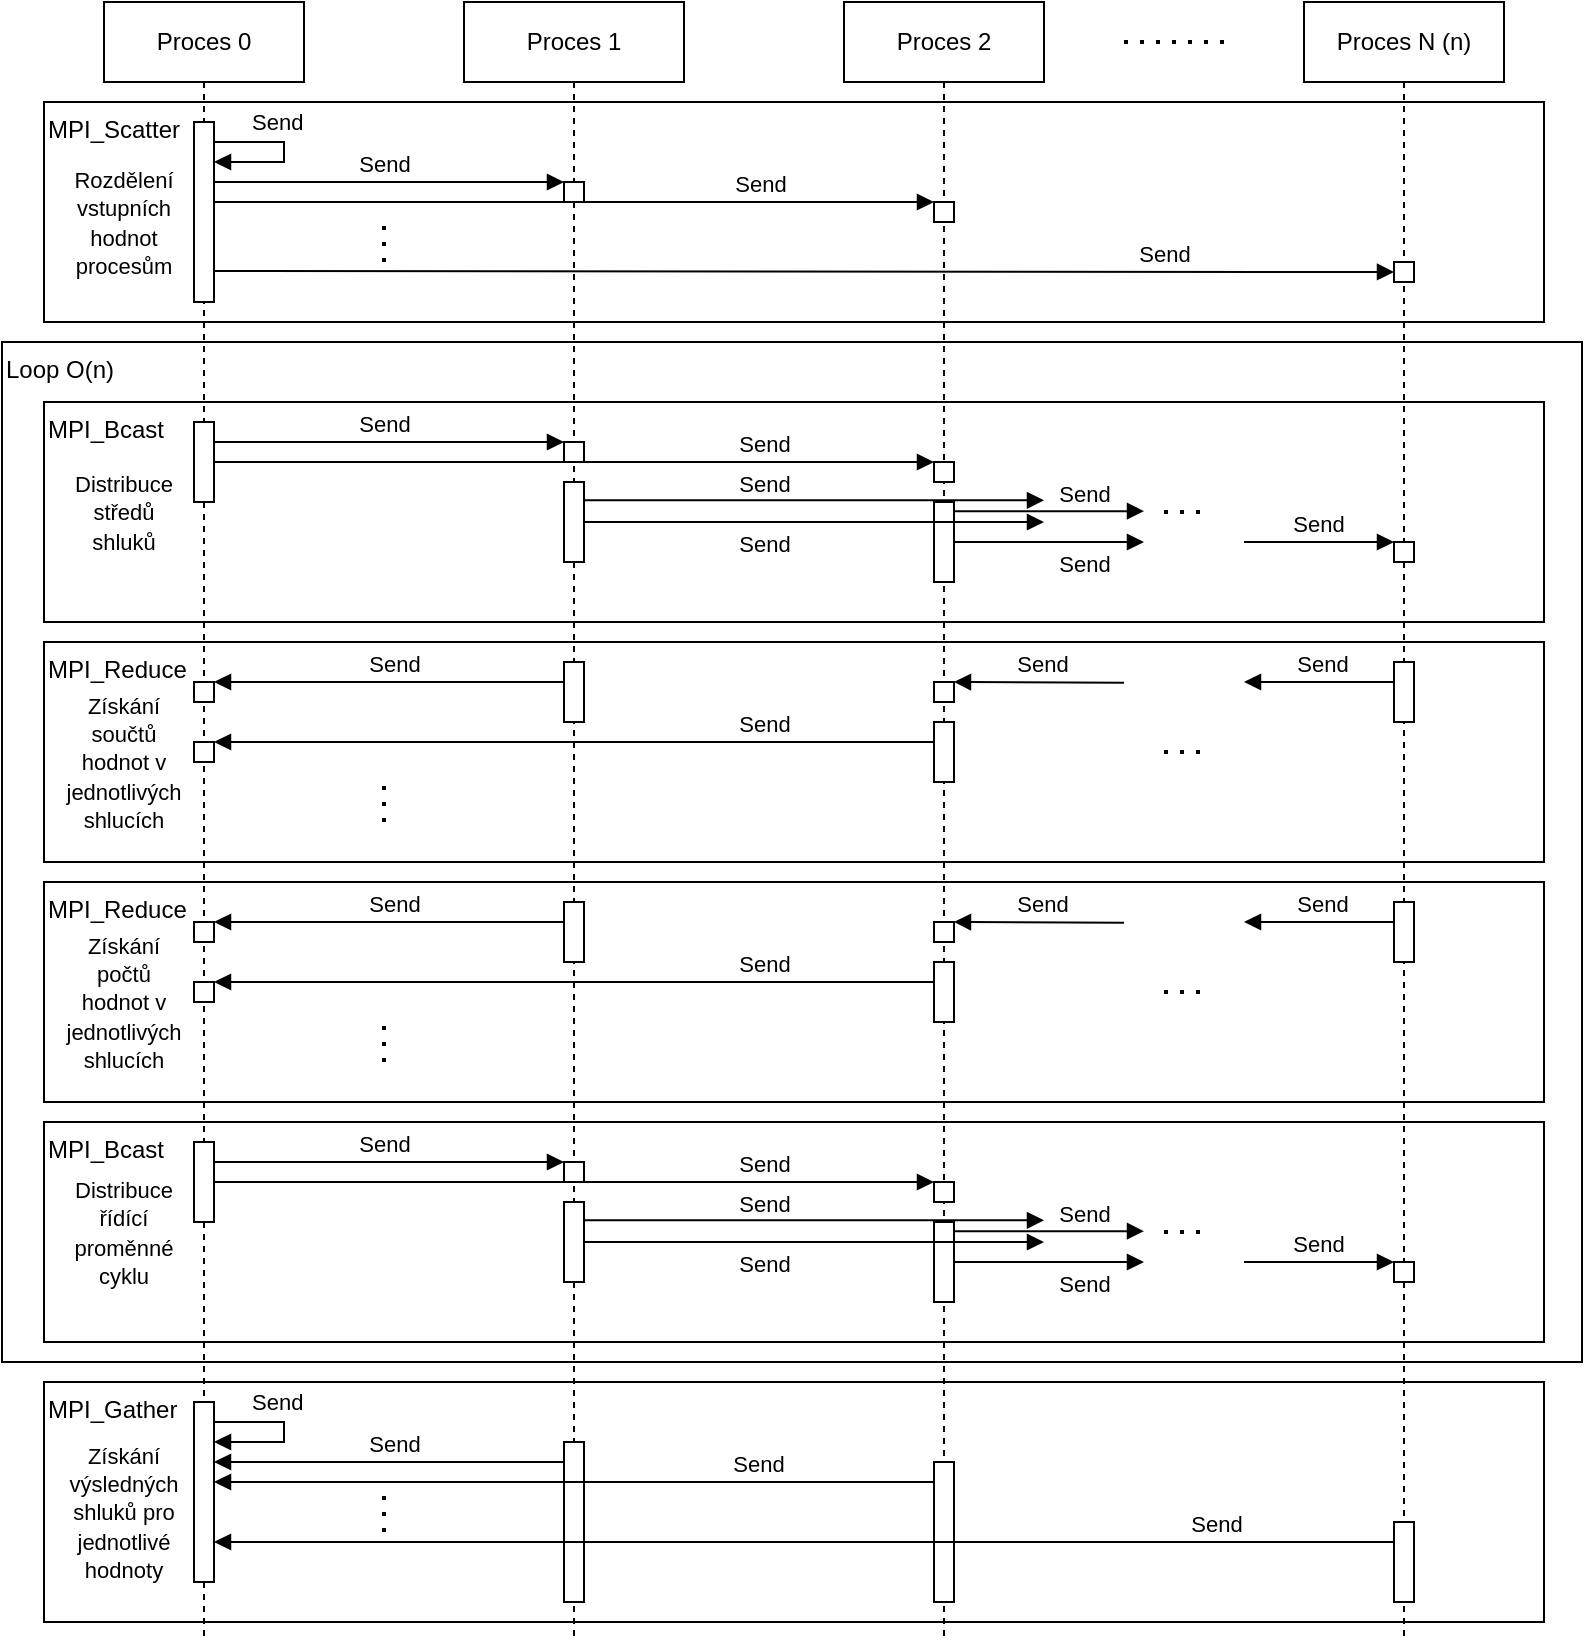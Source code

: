 <mxfile version="21.1.8" type="device">
  <diagram name="Stránka-1" id="fFfkUv7oYCjl7vd51YV5">
    <mxGraphModel dx="1195" dy="663" grid="1" gridSize="10" guides="1" tooltips="1" connect="1" arrows="1" fold="1" page="1" pageScale="1" pageWidth="827" pageHeight="1169" math="0" shadow="0">
      <root>
        <mxCell id="0" />
        <mxCell id="1" parent="0" />
        <mxCell id="cll1MJhss36fi2fnzOmH-20" value="&lt;div style=&quot;&quot;&gt;&lt;span style=&quot;background-color: initial;&quot;&gt;Loop O(n)&lt;/span&gt;&lt;br&gt;&lt;/div&gt;" style="html=1;whiteSpace=wrap;align=left;verticalAlign=top;strokeColor=#000000;" vertex="1" parent="1">
          <mxGeometry x="19" y="220" width="790" height="510" as="geometry" />
        </mxCell>
        <mxCell id="cll1MJhss36fi2fnzOmH-142" value="MPI_Bcast" style="html=1;whiteSpace=wrap;align=left;verticalAlign=top;" vertex="1" parent="1">
          <mxGeometry x="40" y="250" width="750" height="110" as="geometry" />
        </mxCell>
        <mxCell id="cll1MJhss36fi2fnzOmH-123" value="MPI_Reduce" style="html=1;whiteSpace=wrap;align=left;verticalAlign=top;" vertex="1" parent="1">
          <mxGeometry x="40" y="370" width="750" height="110" as="geometry" />
        </mxCell>
        <mxCell id="cll1MJhss36fi2fnzOmH-96" value="MPI_Reduce" style="html=1;whiteSpace=wrap;align=left;verticalAlign=top;" vertex="1" parent="1">
          <mxGeometry x="40" y="490" width="750" height="110" as="geometry" />
        </mxCell>
        <mxCell id="cll1MJhss36fi2fnzOmH-55" value="MPI_Bcast" style="html=1;whiteSpace=wrap;align=left;verticalAlign=top;" vertex="1" parent="1">
          <mxGeometry x="40" y="610" width="750" height="110" as="geometry" />
        </mxCell>
        <mxCell id="cll1MJhss36fi2fnzOmH-69" value="MPI_Gather" style="html=1;whiteSpace=wrap;align=left;verticalAlign=top;" vertex="1" parent="1">
          <mxGeometry x="40" y="740" width="750" height="120" as="geometry" />
        </mxCell>
        <mxCell id="cll1MJhss36fi2fnzOmH-22" value="MPI_Scatter" style="html=1;whiteSpace=wrap;align=left;verticalAlign=top;" vertex="1" parent="1">
          <mxGeometry x="40" y="100" width="750" height="110" as="geometry" />
        </mxCell>
        <mxCell id="cll1MJhss36fi2fnzOmH-4" value="Proces 0" style="shape=umlLifeline;perimeter=lifelinePerimeter;whiteSpace=wrap;html=1;container=1;dropTarget=0;collapsible=0;recursiveResize=0;outlineConnect=0;portConstraint=eastwest;newEdgeStyle={&quot;edgeStyle&quot;:&quot;elbowEdgeStyle&quot;,&quot;elbow&quot;:&quot;vertical&quot;,&quot;curved&quot;:0,&quot;rounded&quot;:0};" vertex="1" parent="1">
          <mxGeometry x="70" y="50" width="100" height="820" as="geometry" />
        </mxCell>
        <mxCell id="cll1MJhss36fi2fnzOmH-23" value="" style="html=1;points=[];perimeter=orthogonalPerimeter;outlineConnect=0;targetShapes=umlLifeline;portConstraint=eastwest;newEdgeStyle={&quot;edgeStyle&quot;:&quot;elbowEdgeStyle&quot;,&quot;elbow&quot;:&quot;vertical&quot;,&quot;curved&quot;:0,&quot;rounded&quot;:0};" vertex="1" parent="cll1MJhss36fi2fnzOmH-4">
          <mxGeometry x="45" y="60" width="10" height="90" as="geometry" />
        </mxCell>
        <mxCell id="cll1MJhss36fi2fnzOmH-37" value="Send" style="html=1;align=left;spacingLeft=2;endArrow=block;rounded=0;edgeStyle=orthogonalEdgeStyle;curved=0;rounded=0;" edge="1" target="cll1MJhss36fi2fnzOmH-23" parent="cll1MJhss36fi2fnzOmH-4" source="cll1MJhss36fi2fnzOmH-23">
          <mxGeometry x="-0.625" y="10" relative="1" as="geometry">
            <mxPoint x="90" y="60" as="sourcePoint" />
            <Array as="points">
              <mxPoint x="90" y="70" />
              <mxPoint x="90" y="80" />
            </Array>
            <mxPoint x="95" y="90" as="targetPoint" />
            <mxPoint as="offset" />
          </mxGeometry>
        </mxCell>
        <mxCell id="cll1MJhss36fi2fnzOmH-121" value="" style="html=1;points=[];perimeter=orthogonalPerimeter;outlineConnect=0;targetShapes=umlLifeline;portConstraint=eastwest;newEdgeStyle={&quot;edgeStyle&quot;:&quot;elbowEdgeStyle&quot;,&quot;elbow&quot;:&quot;vertical&quot;,&quot;curved&quot;:0,&quot;rounded&quot;:0};" vertex="1" parent="cll1MJhss36fi2fnzOmH-4">
          <mxGeometry x="45" y="490" width="10" height="10" as="geometry" />
        </mxCell>
        <mxCell id="cll1MJhss36fi2fnzOmH-5" value="Proces 1" style="shape=umlLifeline;perimeter=lifelinePerimeter;whiteSpace=wrap;html=1;container=1;dropTarget=0;collapsible=0;recursiveResize=0;outlineConnect=0;portConstraint=eastwest;newEdgeStyle={&quot;edgeStyle&quot;:&quot;elbowEdgeStyle&quot;,&quot;elbow&quot;:&quot;vertical&quot;,&quot;curved&quot;:0,&quot;rounded&quot;:0};" vertex="1" parent="1">
          <mxGeometry x="250" y="50" width="110" height="820" as="geometry" />
        </mxCell>
        <mxCell id="cll1MJhss36fi2fnzOmH-27" value="" style="html=1;points=[];perimeter=orthogonalPerimeter;outlineConnect=0;targetShapes=umlLifeline;portConstraint=eastwest;newEdgeStyle={&quot;edgeStyle&quot;:&quot;elbowEdgeStyle&quot;,&quot;elbow&quot;:&quot;vertical&quot;,&quot;curved&quot;:0,&quot;rounded&quot;:0};" vertex="1" parent="cll1MJhss36fi2fnzOmH-5">
          <mxGeometry x="50" y="90" width="10" height="10" as="geometry" />
        </mxCell>
        <mxCell id="cll1MJhss36fi2fnzOmH-72" value="" style="html=1;points=[];perimeter=orthogonalPerimeter;outlineConnect=0;targetShapes=umlLifeline;portConstraint=eastwest;newEdgeStyle={&quot;edgeStyle&quot;:&quot;elbowEdgeStyle&quot;,&quot;elbow&quot;:&quot;vertical&quot;,&quot;curved&quot;:0,&quot;rounded&quot;:0};" vertex="1" parent="cll1MJhss36fi2fnzOmH-5">
          <mxGeometry x="50" y="720" width="10" height="80" as="geometry" />
        </mxCell>
        <mxCell id="cll1MJhss36fi2fnzOmH-98" value="" style="html=1;points=[];perimeter=orthogonalPerimeter;outlineConnect=0;targetShapes=umlLifeline;portConstraint=eastwest;newEdgeStyle={&quot;edgeStyle&quot;:&quot;elbowEdgeStyle&quot;,&quot;elbow&quot;:&quot;vertical&quot;,&quot;curved&quot;:0,&quot;rounded&quot;:0};" vertex="1" parent="cll1MJhss36fi2fnzOmH-5">
          <mxGeometry x="50" y="450" width="10" height="30" as="geometry" />
        </mxCell>
        <mxCell id="cll1MJhss36fi2fnzOmH-137" value="" style="html=1;points=[];perimeter=orthogonalPerimeter;outlineConnect=0;targetShapes=umlLifeline;portConstraint=eastwest;newEdgeStyle={&quot;edgeStyle&quot;:&quot;elbowEdgeStyle&quot;,&quot;elbow&quot;:&quot;vertical&quot;,&quot;curved&quot;:0,&quot;rounded&quot;:0};" vertex="1" parent="cll1MJhss36fi2fnzOmH-5">
          <mxGeometry x="50" y="600" width="10" height="40" as="geometry" />
        </mxCell>
        <mxCell id="cll1MJhss36fi2fnzOmH-6" value="Proces 2" style="shape=umlLifeline;perimeter=lifelinePerimeter;whiteSpace=wrap;html=1;container=1;dropTarget=0;collapsible=0;recursiveResize=0;outlineConnect=0;portConstraint=eastwest;newEdgeStyle={&quot;edgeStyle&quot;:&quot;elbowEdgeStyle&quot;,&quot;elbow&quot;:&quot;vertical&quot;,&quot;curved&quot;:0,&quot;rounded&quot;:0};" vertex="1" parent="1">
          <mxGeometry x="440" y="50" width="100" height="820" as="geometry" />
        </mxCell>
        <mxCell id="cll1MJhss36fi2fnzOmH-28" value="" style="html=1;points=[];perimeter=orthogonalPerimeter;outlineConnect=0;targetShapes=umlLifeline;portConstraint=eastwest;newEdgeStyle={&quot;edgeStyle&quot;:&quot;elbowEdgeStyle&quot;,&quot;elbow&quot;:&quot;vertical&quot;,&quot;curved&quot;:0,&quot;rounded&quot;:0};" vertex="1" parent="cll1MJhss36fi2fnzOmH-6">
          <mxGeometry x="45" y="100" width="10" height="10" as="geometry" />
        </mxCell>
        <mxCell id="cll1MJhss36fi2fnzOmH-73" value="" style="html=1;points=[];perimeter=orthogonalPerimeter;outlineConnect=0;targetShapes=umlLifeline;portConstraint=eastwest;newEdgeStyle={&quot;edgeStyle&quot;:&quot;elbowEdgeStyle&quot;,&quot;elbow&quot;:&quot;vertical&quot;,&quot;curved&quot;:0,&quot;rounded&quot;:0};" vertex="1" parent="cll1MJhss36fi2fnzOmH-6">
          <mxGeometry x="45" y="730" width="10" height="70" as="geometry" />
        </mxCell>
        <mxCell id="cll1MJhss36fi2fnzOmH-99" value="" style="html=1;points=[];perimeter=orthogonalPerimeter;outlineConnect=0;targetShapes=umlLifeline;portConstraint=eastwest;newEdgeStyle={&quot;edgeStyle&quot;:&quot;elbowEdgeStyle&quot;,&quot;elbow&quot;:&quot;vertical&quot;,&quot;curved&quot;:0,&quot;rounded&quot;:0};" vertex="1" parent="cll1MJhss36fi2fnzOmH-6">
          <mxGeometry x="45" y="460" width="10" height="10" as="geometry" />
        </mxCell>
        <mxCell id="cll1MJhss36fi2fnzOmH-117" value="" style="html=1;points=[];perimeter=orthogonalPerimeter;outlineConnect=0;targetShapes=umlLifeline;portConstraint=eastwest;newEdgeStyle={&quot;edgeStyle&quot;:&quot;elbowEdgeStyle&quot;,&quot;elbow&quot;:&quot;vertical&quot;,&quot;curved&quot;:0,&quot;rounded&quot;:0};" vertex="1" parent="cll1MJhss36fi2fnzOmH-6">
          <mxGeometry x="45" y="480" width="10" height="30" as="geometry" />
        </mxCell>
        <mxCell id="cll1MJhss36fi2fnzOmH-139" value="" style="html=1;points=[];perimeter=orthogonalPerimeter;outlineConnect=0;targetShapes=umlLifeline;portConstraint=eastwest;newEdgeStyle={&quot;edgeStyle&quot;:&quot;elbowEdgeStyle&quot;,&quot;elbow&quot;:&quot;vertical&quot;,&quot;curved&quot;:0,&quot;rounded&quot;:0};" vertex="1" parent="cll1MJhss36fi2fnzOmH-6">
          <mxGeometry x="45" y="610" width="10" height="40" as="geometry" />
        </mxCell>
        <mxCell id="cll1MJhss36fi2fnzOmH-7" value="Proces N (n)" style="shape=umlLifeline;perimeter=lifelinePerimeter;whiteSpace=wrap;html=1;container=1;dropTarget=0;collapsible=0;recursiveResize=0;outlineConnect=0;portConstraint=eastwest;newEdgeStyle={&quot;edgeStyle&quot;:&quot;elbowEdgeStyle&quot;,&quot;elbow&quot;:&quot;vertical&quot;,&quot;curved&quot;:0,&quot;rounded&quot;:0};" vertex="1" parent="1">
          <mxGeometry x="670" y="50" width="100" height="820" as="geometry" />
        </mxCell>
        <mxCell id="cll1MJhss36fi2fnzOmH-29" value="" style="html=1;points=[];perimeter=orthogonalPerimeter;outlineConnect=0;targetShapes=umlLifeline;portConstraint=eastwest;newEdgeStyle={&quot;edgeStyle&quot;:&quot;elbowEdgeStyle&quot;,&quot;elbow&quot;:&quot;vertical&quot;,&quot;curved&quot;:0,&quot;rounded&quot;:0};" vertex="1" parent="cll1MJhss36fi2fnzOmH-7">
          <mxGeometry x="45" y="130" width="10" height="10" as="geometry" />
        </mxCell>
        <mxCell id="cll1MJhss36fi2fnzOmH-74" value="" style="html=1;points=[];perimeter=orthogonalPerimeter;outlineConnect=0;targetShapes=umlLifeline;portConstraint=eastwest;newEdgeStyle={&quot;edgeStyle&quot;:&quot;elbowEdgeStyle&quot;,&quot;elbow&quot;:&quot;vertical&quot;,&quot;curved&quot;:0,&quot;rounded&quot;:0};" vertex="1" parent="cll1MJhss36fi2fnzOmH-7">
          <mxGeometry x="45" y="760" width="10" height="40" as="geometry" />
        </mxCell>
        <mxCell id="cll1MJhss36fi2fnzOmH-100" value="" style="html=1;points=[];perimeter=orthogonalPerimeter;outlineConnect=0;targetShapes=umlLifeline;portConstraint=eastwest;newEdgeStyle={&quot;edgeStyle&quot;:&quot;elbowEdgeStyle&quot;,&quot;elbow&quot;:&quot;vertical&quot;,&quot;curved&quot;:0,&quot;rounded&quot;:0};" vertex="1" parent="cll1MJhss36fi2fnzOmH-7">
          <mxGeometry x="45" y="450" width="10" height="30" as="geometry" />
        </mxCell>
        <mxCell id="cll1MJhss36fi2fnzOmH-59" value="" style="html=1;points=[];perimeter=orthogonalPerimeter;outlineConnect=0;targetShapes=umlLifeline;portConstraint=eastwest;newEdgeStyle={&quot;edgeStyle&quot;:&quot;elbowEdgeStyle&quot;,&quot;elbow&quot;:&quot;vertical&quot;,&quot;curved&quot;:0,&quot;rounded&quot;:0};" vertex="1" parent="cll1MJhss36fi2fnzOmH-7">
          <mxGeometry x="45" y="630" width="10" height="10" as="geometry" />
        </mxCell>
        <mxCell id="cll1MJhss36fi2fnzOmH-11" value="" style="endArrow=none;dashed=1;html=1;dashPattern=1 3;strokeWidth=2;rounded=0;" edge="1" parent="1">
          <mxGeometry width="50" height="50" relative="1" as="geometry">
            <mxPoint x="580" y="70" as="sourcePoint" />
            <mxPoint x="630" y="70" as="targetPoint" />
          </mxGeometry>
        </mxCell>
        <mxCell id="cll1MJhss36fi2fnzOmH-25" value="&lt;font style=&quot;font-size: 11px;&quot;&gt;Rozdělení vstupních hodnot procesům&lt;/font&gt;" style="text;html=1;strokeColor=none;fillColor=none;align=center;verticalAlign=middle;whiteSpace=wrap;rounded=0;" vertex="1" parent="1">
          <mxGeometry x="50" y="130" width="60" height="60" as="geometry" />
        </mxCell>
        <mxCell id="cll1MJhss36fi2fnzOmH-26" value="Send" style="html=1;verticalAlign=bottom;endArrow=block;edgeStyle=elbowEdgeStyle;elbow=vertical;curved=0;rounded=0;" edge="1" parent="1" source="cll1MJhss36fi2fnzOmH-23" target="cll1MJhss36fi2fnzOmH-27">
          <mxGeometry x="-0.029" width="80" relative="1" as="geometry">
            <mxPoint x="160" y="150" as="sourcePoint" />
            <mxPoint x="270" y="140" as="targetPoint" />
            <Array as="points">
              <mxPoint x="180" y="140" />
              <mxPoint x="260" y="140" />
            </Array>
            <mxPoint as="offset" />
          </mxGeometry>
        </mxCell>
        <mxCell id="cll1MJhss36fi2fnzOmH-30" value="Send" style="html=1;verticalAlign=bottom;endArrow=block;edgeStyle=elbowEdgeStyle;elbow=vertical;curved=0;rounded=0;" edge="1" parent="1" target="cll1MJhss36fi2fnzOmH-28">
          <mxGeometry x="0.534" width="80" relative="1" as="geometry">
            <mxPoint x="125" y="164.5" as="sourcePoint" />
            <mxPoint x="300" y="164.5" as="targetPoint" />
            <Array as="points">
              <mxPoint x="290" y="150" />
              <mxPoint x="170" y="160" />
              <mxPoint x="190" y="150" />
              <mxPoint x="220" y="160" />
              <mxPoint x="170" y="164.5" />
              <mxPoint x="260" y="164.5" />
            </Array>
            <mxPoint as="offset" />
          </mxGeometry>
        </mxCell>
        <mxCell id="cll1MJhss36fi2fnzOmH-31" value="Send" style="html=1;verticalAlign=bottom;endArrow=block;edgeStyle=elbowEdgeStyle;elbow=vertical;curved=0;rounded=0;" edge="1" parent="1" target="cll1MJhss36fi2fnzOmH-29">
          <mxGeometry x="0.611" width="80" relative="1" as="geometry">
            <mxPoint x="125" y="184.5" as="sourcePoint" />
            <mxPoint x="485" y="180" as="targetPoint" />
            <Array as="points">
              <mxPoint x="220" y="185" />
              <mxPoint x="330" y="180" />
              <mxPoint x="370" y="190" />
              <mxPoint x="220" y="180" />
              <mxPoint x="170" y="184.5" />
              <mxPoint x="260" y="184.5" />
            </Array>
            <mxPoint as="offset" />
          </mxGeometry>
        </mxCell>
        <mxCell id="cll1MJhss36fi2fnzOmH-39" value="" style="endArrow=none;dashed=1;html=1;dashPattern=1 3;strokeWidth=2;rounded=0;" edge="1" parent="1">
          <mxGeometry width="50" height="50" relative="1" as="geometry">
            <mxPoint x="210" y="180" as="sourcePoint" />
            <mxPoint x="210" y="160" as="targetPoint" />
          </mxGeometry>
        </mxCell>
        <mxCell id="cll1MJhss36fi2fnzOmH-56" value="" style="html=1;points=[];perimeter=orthogonalPerimeter;outlineConnect=0;targetShapes=umlLifeline;portConstraint=eastwest;newEdgeStyle={&quot;edgeStyle&quot;:&quot;elbowEdgeStyle&quot;,&quot;elbow&quot;:&quot;vertical&quot;,&quot;curved&quot;:0,&quot;rounded&quot;:0};" vertex="1" parent="1">
          <mxGeometry x="115" y="620" width="10" height="40" as="geometry" />
        </mxCell>
        <mxCell id="cll1MJhss36fi2fnzOmH-57" value="" style="html=1;points=[];perimeter=orthogonalPerimeter;outlineConnect=0;targetShapes=umlLifeline;portConstraint=eastwest;newEdgeStyle={&quot;edgeStyle&quot;:&quot;elbowEdgeStyle&quot;,&quot;elbow&quot;:&quot;vertical&quot;,&quot;curved&quot;:0,&quot;rounded&quot;:0};" vertex="1" parent="1">
          <mxGeometry x="300" y="630" width="10" height="10" as="geometry" />
        </mxCell>
        <mxCell id="cll1MJhss36fi2fnzOmH-58" value="" style="html=1;points=[];perimeter=orthogonalPerimeter;outlineConnect=0;targetShapes=umlLifeline;portConstraint=eastwest;newEdgeStyle={&quot;edgeStyle&quot;:&quot;elbowEdgeStyle&quot;,&quot;elbow&quot;:&quot;vertical&quot;,&quot;curved&quot;:0,&quot;rounded&quot;:0};" vertex="1" parent="1">
          <mxGeometry x="485" y="640" width="10" height="10" as="geometry" />
        </mxCell>
        <mxCell id="cll1MJhss36fi2fnzOmH-60" value="&lt;font style=&quot;font-size: 11px;&quot;&gt;Distribuce řídící proměnné cyklu&lt;/font&gt;" style="text;html=1;strokeColor=none;fillColor=none;align=center;verticalAlign=middle;whiteSpace=wrap;rounded=0;" vertex="1" parent="1">
          <mxGeometry x="50" y="635" width="60" height="60" as="geometry" />
        </mxCell>
        <mxCell id="cll1MJhss36fi2fnzOmH-61" value="Send" style="html=1;verticalAlign=bottom;endArrow=block;edgeStyle=elbowEdgeStyle;elbow=vertical;curved=0;rounded=0;" edge="1" parent="1">
          <mxGeometry x="-0.029" width="80" relative="1" as="geometry">
            <mxPoint x="125" y="630" as="sourcePoint" />
            <mxPoint x="300" y="630" as="targetPoint" />
            <Array as="points">
              <mxPoint x="180" y="630" />
              <mxPoint x="260" y="630" />
            </Array>
            <mxPoint as="offset" />
          </mxGeometry>
        </mxCell>
        <mxCell id="cll1MJhss36fi2fnzOmH-62" value="Send" style="html=1;verticalAlign=bottom;endArrow=block;edgeStyle=elbowEdgeStyle;elbow=vertical;curved=0;rounded=0;" edge="1" parent="1" target="cll1MJhss36fi2fnzOmH-58">
          <mxGeometry x="0.552" width="80" relative="1" as="geometry">
            <mxPoint x="125" y="659.58" as="sourcePoint" />
            <mxPoint x="300" y="659.58" as="targetPoint" />
            <Array as="points">
              <mxPoint x="160" y="640" />
              <mxPoint x="160" y="650" />
              <mxPoint x="180" y="659.58" />
              <mxPoint x="260" y="659.58" />
            </Array>
            <mxPoint as="offset" />
          </mxGeometry>
        </mxCell>
        <mxCell id="cll1MJhss36fi2fnzOmH-65" value="Send" style="html=1;verticalAlign=bottom;endArrow=block;edgeStyle=elbowEdgeStyle;elbow=vertical;curved=0;rounded=0;" edge="1" parent="1">
          <mxGeometry x="-0.217" y="-1" width="80" relative="1" as="geometry">
            <mxPoint x="310" y="659.17" as="sourcePoint" />
            <mxPoint x="540" y="659.17" as="targetPoint" />
            <Array as="points">
              <mxPoint x="330" y="659.17" />
              <mxPoint x="330" y="669.17" />
              <mxPoint x="330" y="669.17" />
              <mxPoint x="375" y="659.17" />
              <mxPoint x="455" y="659.17" />
            </Array>
            <mxPoint as="offset" />
          </mxGeometry>
        </mxCell>
        <mxCell id="cll1MJhss36fi2fnzOmH-67" value="" style="endArrow=none;dashed=1;html=1;dashPattern=1 3;strokeWidth=2;rounded=0;" edge="1" parent="1">
          <mxGeometry width="50" height="50" relative="1" as="geometry">
            <mxPoint x="600" y="665" as="sourcePoint" />
            <mxPoint x="620" y="665" as="targetPoint" />
          </mxGeometry>
        </mxCell>
        <mxCell id="cll1MJhss36fi2fnzOmH-68" value="Send" style="html=1;verticalAlign=bottom;endArrow=block;edgeStyle=elbowEdgeStyle;elbow=vertical;curved=0;rounded=0;" edge="1" parent="1" target="cll1MJhss36fi2fnzOmH-59">
          <mxGeometry x="-0.029" width="80" relative="1" as="geometry">
            <mxPoint x="640" y="680" as="sourcePoint" />
            <mxPoint x="705" y="665" as="targetPoint" />
            <Array as="points">
              <mxPoint x="700" y="680" />
              <mxPoint x="690" y="660" />
              <mxPoint x="660" y="660" />
              <mxPoint x="650" y="650" />
            </Array>
            <mxPoint as="offset" />
          </mxGeometry>
        </mxCell>
        <mxCell id="cll1MJhss36fi2fnzOmH-70" value="" style="html=1;points=[];perimeter=orthogonalPerimeter;outlineConnect=0;targetShapes=umlLifeline;portConstraint=eastwest;newEdgeStyle={&quot;edgeStyle&quot;:&quot;elbowEdgeStyle&quot;,&quot;elbow&quot;:&quot;vertical&quot;,&quot;curved&quot;:0,&quot;rounded&quot;:0};" vertex="1" parent="1">
          <mxGeometry x="115" y="750" width="10" height="90" as="geometry" />
        </mxCell>
        <mxCell id="cll1MJhss36fi2fnzOmH-71" value="Send" style="html=1;align=left;spacingLeft=2;endArrow=block;rounded=0;edgeStyle=orthogonalEdgeStyle;curved=0;rounded=0;" edge="1" parent="1" source="cll1MJhss36fi2fnzOmH-70" target="cll1MJhss36fi2fnzOmH-70">
          <mxGeometry x="-0.625" y="10" relative="1" as="geometry">
            <mxPoint x="160" y="750" as="sourcePoint" />
            <Array as="points">
              <mxPoint x="160" y="760" />
              <mxPoint x="160" y="770" />
            </Array>
            <mxPoint x="165" y="780" as="targetPoint" />
            <mxPoint as="offset" />
          </mxGeometry>
        </mxCell>
        <mxCell id="cll1MJhss36fi2fnzOmH-75" value="&lt;font style=&quot;font-size: 11px;&quot;&gt;Získání výsledných shluků pro jednotlivé hodnoty&lt;/font&gt;" style="text;html=1;strokeColor=none;fillColor=none;align=center;verticalAlign=middle;whiteSpace=wrap;rounded=0;" vertex="1" parent="1">
          <mxGeometry x="50" y="770" width="60" height="70" as="geometry" />
        </mxCell>
        <mxCell id="cll1MJhss36fi2fnzOmH-79" value="" style="endArrow=none;dashed=1;html=1;dashPattern=1 3;strokeWidth=2;rounded=0;" edge="1" parent="1">
          <mxGeometry width="50" height="50" relative="1" as="geometry">
            <mxPoint x="210" y="815" as="sourcePoint" />
            <mxPoint x="210" y="795" as="targetPoint" />
            <Array as="points">
              <mxPoint x="210" y="795" />
            </Array>
          </mxGeometry>
        </mxCell>
        <mxCell id="cll1MJhss36fi2fnzOmH-76" value="Send" style="html=1;verticalAlign=bottom;endArrow=block;edgeStyle=elbowEdgeStyle;elbow=vertical;curved=0;rounded=0;" edge="1" parent="1" source="cll1MJhss36fi2fnzOmH-72" target="cll1MJhss36fi2fnzOmH-70">
          <mxGeometry x="-0.029" width="80" relative="1" as="geometry">
            <mxPoint x="270" y="780" as="sourcePoint" />
            <mxPoint x="160" y="790" as="targetPoint" />
            <Array as="points">
              <mxPoint x="260" y="780" />
              <mxPoint x="180" y="780" />
            </Array>
            <mxPoint as="offset" />
          </mxGeometry>
        </mxCell>
        <mxCell id="cll1MJhss36fi2fnzOmH-77" value="Send" style="html=1;verticalAlign=bottom;endArrow=block;edgeStyle=elbowEdgeStyle;elbow=vertical;curved=0;rounded=0;" edge="1" parent="1" target="cll1MJhss36fi2fnzOmH-70" source="cll1MJhss36fi2fnzOmH-73">
          <mxGeometry x="-0.509" width="80" relative="1" as="geometry">
            <mxPoint x="300" y="804.5" as="sourcePoint" />
            <mxPoint x="160" y="800" as="targetPoint" />
            <Array as="points">
              <mxPoint x="250" y="790" />
              <mxPoint x="360" y="800" />
              <mxPoint x="380" y="790" />
              <mxPoint x="260" y="804.5" />
              <mxPoint x="170" y="804.5" />
              <mxPoint x="220" y="800" />
              <mxPoint x="190" y="790" />
              <mxPoint x="170" y="800" />
            </Array>
            <mxPoint as="offset" />
          </mxGeometry>
        </mxCell>
        <mxCell id="cll1MJhss36fi2fnzOmH-78" value="Send" style="html=1;verticalAlign=bottom;endArrow=block;edgeStyle=elbowEdgeStyle;elbow=vertical;curved=0;rounded=0;" edge="1" parent="1" target="cll1MJhss36fi2fnzOmH-70" source="cll1MJhss36fi2fnzOmH-74">
          <mxGeometry x="-0.699" width="80" relative="1" as="geometry">
            <mxPoint x="485" y="820" as="sourcePoint" />
            <mxPoint x="150" y="830" as="targetPoint" />
            <Array as="points">
              <mxPoint x="270" y="820" />
              <mxPoint x="250" y="830" />
              <mxPoint x="360" y="820" />
              <mxPoint x="260" y="824.5" />
              <mxPoint x="170" y="824.5" />
              <mxPoint x="220" y="820" />
              <mxPoint x="370" y="830" />
            </Array>
            <mxPoint as="offset" />
          </mxGeometry>
        </mxCell>
        <mxCell id="cll1MJhss36fi2fnzOmH-97" value="" style="html=1;points=[];perimeter=orthogonalPerimeter;outlineConnect=0;targetShapes=umlLifeline;portConstraint=eastwest;newEdgeStyle={&quot;edgeStyle&quot;:&quot;elbowEdgeStyle&quot;,&quot;elbow&quot;:&quot;vertical&quot;,&quot;curved&quot;:0,&quot;rounded&quot;:0};" vertex="1" parent="1">
          <mxGeometry x="115" y="510" width="10" height="10" as="geometry" />
        </mxCell>
        <mxCell id="cll1MJhss36fi2fnzOmH-101" value="&lt;font style=&quot;font-size: 11px;&quot;&gt;Získání počtů hodnot v jednotlivých shlucích&lt;/font&gt;" style="text;html=1;strokeColor=none;fillColor=none;align=center;verticalAlign=middle;whiteSpace=wrap;rounded=0;" vertex="1" parent="1">
          <mxGeometry x="50" y="515" width="60" height="70" as="geometry" />
        </mxCell>
        <mxCell id="cll1MJhss36fi2fnzOmH-108" value="" style="endArrow=none;dashed=1;html=1;dashPattern=1 3;strokeWidth=2;rounded=0;" edge="1" parent="1">
          <mxGeometry width="50" height="50" relative="1" as="geometry">
            <mxPoint x="600" y="545" as="sourcePoint" />
            <mxPoint x="620" y="545" as="targetPoint" />
          </mxGeometry>
        </mxCell>
        <mxCell id="cll1MJhss36fi2fnzOmH-111" value="Send" style="html=1;verticalAlign=bottom;endArrow=block;edgeStyle=elbowEdgeStyle;elbow=vertical;curved=0;rounded=0;" edge="1" parent="1" source="cll1MJhss36fi2fnzOmH-100">
          <mxGeometry x="-0.029" width="80" relative="1" as="geometry">
            <mxPoint x="690" y="544.58" as="sourcePoint" />
            <mxPoint x="640" y="510" as="targetPoint" />
            <Array as="points">
              <mxPoint x="690" y="510" />
              <mxPoint x="670" y="505" />
              <mxPoint x="715" y="544.58" />
              <mxPoint x="665" y="544.58" />
            </Array>
            <mxPoint as="offset" />
          </mxGeometry>
        </mxCell>
        <mxCell id="cll1MJhss36fi2fnzOmH-114" value="Send" style="html=1;verticalAlign=bottom;endArrow=block;edgeStyle=elbowEdgeStyle;elbow=vertical;curved=0;rounded=0;" edge="1" parent="1">
          <mxGeometry x="-0.029" width="80" relative="1" as="geometry">
            <mxPoint x="580" y="510.42" as="sourcePoint" />
            <mxPoint x="495" y="510.42" as="targetPoint" />
            <Array as="points">
              <mxPoint x="635" y="510" />
              <mxPoint x="555" y="510" />
            </Array>
            <mxPoint as="offset" />
          </mxGeometry>
        </mxCell>
        <mxCell id="cll1MJhss36fi2fnzOmH-116" value="Send" style="html=1;verticalAlign=bottom;endArrow=block;edgeStyle=elbowEdgeStyle;elbow=vertical;curved=0;rounded=0;" edge="1" parent="1">
          <mxGeometry x="-0.029" width="80" relative="1" as="geometry">
            <mxPoint x="300" y="510" as="sourcePoint" />
            <mxPoint x="125" y="510" as="targetPoint" />
            <Array as="points">
              <mxPoint x="260" y="510" />
              <mxPoint x="180" y="510" />
            </Array>
            <mxPoint as="offset" />
          </mxGeometry>
        </mxCell>
        <mxCell id="cll1MJhss36fi2fnzOmH-120" value="Send" style="html=1;verticalAlign=bottom;endArrow=block;edgeStyle=elbowEdgeStyle;elbow=vertical;curved=0;rounded=0;" edge="1" parent="1" target="cll1MJhss36fi2fnzOmH-121">
          <mxGeometry x="-0.528" width="80" relative="1" as="geometry">
            <mxPoint x="485" y="540" as="sourcePoint" />
            <mxPoint x="310" y="540" as="targetPoint" />
            <Array as="points">
              <mxPoint x="445" y="540" />
              <mxPoint x="365" y="540" />
            </Array>
            <mxPoint as="offset" />
          </mxGeometry>
        </mxCell>
        <mxCell id="cll1MJhss36fi2fnzOmH-122" value="" style="endArrow=none;dashed=1;html=1;dashPattern=1 3;strokeWidth=2;rounded=0;" edge="1" parent="1">
          <mxGeometry width="50" height="50" relative="1" as="geometry">
            <mxPoint x="210" y="580" as="sourcePoint" />
            <mxPoint x="210" y="560" as="targetPoint" />
            <Array as="points">
              <mxPoint x="210" y="560" />
            </Array>
          </mxGeometry>
        </mxCell>
        <mxCell id="cll1MJhss36fi2fnzOmH-124" value="" style="html=1;points=[];perimeter=orthogonalPerimeter;outlineConnect=0;targetShapes=umlLifeline;portConstraint=eastwest;newEdgeStyle={&quot;edgeStyle&quot;:&quot;elbowEdgeStyle&quot;,&quot;elbow&quot;:&quot;vertical&quot;,&quot;curved&quot;:0,&quot;rounded&quot;:0};" vertex="1" parent="1">
          <mxGeometry x="115" y="420" width="10" height="10" as="geometry" />
        </mxCell>
        <mxCell id="cll1MJhss36fi2fnzOmH-125" value="" style="html=1;points=[];perimeter=orthogonalPerimeter;outlineConnect=0;targetShapes=umlLifeline;portConstraint=eastwest;newEdgeStyle={&quot;edgeStyle&quot;:&quot;elbowEdgeStyle&quot;,&quot;elbow&quot;:&quot;vertical&quot;,&quot;curved&quot;:0,&quot;rounded&quot;:0};" vertex="1" parent="1">
          <mxGeometry x="300" y="380" width="10" height="30" as="geometry" />
        </mxCell>
        <mxCell id="cll1MJhss36fi2fnzOmH-126" value="" style="html=1;points=[];perimeter=orthogonalPerimeter;outlineConnect=0;targetShapes=umlLifeline;portConstraint=eastwest;newEdgeStyle={&quot;edgeStyle&quot;:&quot;elbowEdgeStyle&quot;,&quot;elbow&quot;:&quot;vertical&quot;,&quot;curved&quot;:0,&quot;rounded&quot;:0};" vertex="1" parent="1">
          <mxGeometry x="485" y="390" width="10" height="10" as="geometry" />
        </mxCell>
        <mxCell id="cll1MJhss36fi2fnzOmH-127" value="" style="html=1;points=[];perimeter=orthogonalPerimeter;outlineConnect=0;targetShapes=umlLifeline;portConstraint=eastwest;newEdgeStyle={&quot;edgeStyle&quot;:&quot;elbowEdgeStyle&quot;,&quot;elbow&quot;:&quot;vertical&quot;,&quot;curved&quot;:0,&quot;rounded&quot;:0};" vertex="1" parent="1">
          <mxGeometry x="485" y="410" width="10" height="30" as="geometry" />
        </mxCell>
        <mxCell id="cll1MJhss36fi2fnzOmH-128" value="" style="html=1;points=[];perimeter=orthogonalPerimeter;outlineConnect=0;targetShapes=umlLifeline;portConstraint=eastwest;newEdgeStyle={&quot;edgeStyle&quot;:&quot;elbowEdgeStyle&quot;,&quot;elbow&quot;:&quot;vertical&quot;,&quot;curved&quot;:0,&quot;rounded&quot;:0};" vertex="1" parent="1">
          <mxGeometry x="715" y="380" width="10" height="30" as="geometry" />
        </mxCell>
        <mxCell id="cll1MJhss36fi2fnzOmH-129" value="" style="html=1;points=[];perimeter=orthogonalPerimeter;outlineConnect=0;targetShapes=umlLifeline;portConstraint=eastwest;newEdgeStyle={&quot;edgeStyle&quot;:&quot;elbowEdgeStyle&quot;,&quot;elbow&quot;:&quot;vertical&quot;,&quot;curved&quot;:0,&quot;rounded&quot;:0};" vertex="1" parent="1">
          <mxGeometry x="115" y="390" width="10" height="10" as="geometry" />
        </mxCell>
        <mxCell id="cll1MJhss36fi2fnzOmH-130" value="&lt;font style=&quot;font-size: 11px;&quot;&gt;Získání součtů hodnot v jednotlivých shlucích&lt;/font&gt;" style="text;html=1;strokeColor=none;fillColor=none;align=center;verticalAlign=middle;whiteSpace=wrap;rounded=0;" vertex="1" parent="1">
          <mxGeometry x="50" y="395" width="60" height="70" as="geometry" />
        </mxCell>
        <mxCell id="cll1MJhss36fi2fnzOmH-131" value="" style="endArrow=none;dashed=1;html=1;dashPattern=1 3;strokeWidth=2;rounded=0;" edge="1" parent="1">
          <mxGeometry width="50" height="50" relative="1" as="geometry">
            <mxPoint x="600" y="425" as="sourcePoint" />
            <mxPoint x="620" y="425" as="targetPoint" />
          </mxGeometry>
        </mxCell>
        <mxCell id="cll1MJhss36fi2fnzOmH-132" value="Send" style="html=1;verticalAlign=bottom;endArrow=block;edgeStyle=elbowEdgeStyle;elbow=vertical;curved=0;rounded=0;" edge="1" parent="1" source="cll1MJhss36fi2fnzOmH-128">
          <mxGeometry x="-0.029" width="80" relative="1" as="geometry">
            <mxPoint x="690" y="424.58" as="sourcePoint" />
            <mxPoint x="640" y="390" as="targetPoint" />
            <Array as="points">
              <mxPoint x="690" y="390" />
              <mxPoint x="670" y="385" />
              <mxPoint x="715" y="424.58" />
              <mxPoint x="665" y="424.58" />
            </Array>
            <mxPoint as="offset" />
          </mxGeometry>
        </mxCell>
        <mxCell id="cll1MJhss36fi2fnzOmH-133" value="Send" style="html=1;verticalAlign=bottom;endArrow=block;edgeStyle=elbowEdgeStyle;elbow=vertical;curved=0;rounded=0;" edge="1" parent="1">
          <mxGeometry x="-0.029" width="80" relative="1" as="geometry">
            <mxPoint x="580" y="390.42" as="sourcePoint" />
            <mxPoint x="495" y="390.42" as="targetPoint" />
            <Array as="points">
              <mxPoint x="635" y="390" />
              <mxPoint x="555" y="390" />
            </Array>
            <mxPoint as="offset" />
          </mxGeometry>
        </mxCell>
        <mxCell id="cll1MJhss36fi2fnzOmH-134" value="Send" style="html=1;verticalAlign=bottom;endArrow=block;edgeStyle=elbowEdgeStyle;elbow=vertical;curved=0;rounded=0;" edge="1" parent="1">
          <mxGeometry x="-0.029" width="80" relative="1" as="geometry">
            <mxPoint x="300" y="390" as="sourcePoint" />
            <mxPoint x="125" y="390" as="targetPoint" />
            <Array as="points">
              <mxPoint x="260" y="390" />
              <mxPoint x="180" y="390" />
            </Array>
            <mxPoint as="offset" />
          </mxGeometry>
        </mxCell>
        <mxCell id="cll1MJhss36fi2fnzOmH-135" value="Send" style="html=1;verticalAlign=bottom;endArrow=block;edgeStyle=elbowEdgeStyle;elbow=vertical;curved=0;rounded=0;" edge="1" parent="1" target="cll1MJhss36fi2fnzOmH-124">
          <mxGeometry x="-0.528" width="80" relative="1" as="geometry">
            <mxPoint x="485" y="420" as="sourcePoint" />
            <mxPoint x="310" y="420" as="targetPoint" />
            <Array as="points">
              <mxPoint x="445" y="420" />
              <mxPoint x="365" y="420" />
            </Array>
            <mxPoint as="offset" />
          </mxGeometry>
        </mxCell>
        <mxCell id="cll1MJhss36fi2fnzOmH-136" value="" style="endArrow=none;dashed=1;html=1;dashPattern=1 3;strokeWidth=2;rounded=0;" edge="1" parent="1">
          <mxGeometry width="50" height="50" relative="1" as="geometry">
            <mxPoint x="210" y="460" as="sourcePoint" />
            <mxPoint x="210" y="440" as="targetPoint" />
            <Array as="points">
              <mxPoint x="210" y="440" />
            </Array>
          </mxGeometry>
        </mxCell>
        <mxCell id="cll1MJhss36fi2fnzOmH-138" value="Send" style="html=1;verticalAlign=bottom;endArrow=block;edgeStyle=elbowEdgeStyle;elbow=vertical;curved=0;rounded=0;" edge="1" parent="1">
          <mxGeometry x="-0.217" y="-20" width="80" relative="1" as="geometry">
            <mxPoint x="310" y="670" as="sourcePoint" />
            <mxPoint x="540" y="670" as="targetPoint" />
            <Array as="points">
              <mxPoint x="330" y="670" />
              <mxPoint x="330" y="680" />
              <mxPoint x="330" y="680" />
              <mxPoint x="375" y="670" />
              <mxPoint x="455" y="670" />
            </Array>
            <mxPoint as="offset" />
          </mxGeometry>
        </mxCell>
        <mxCell id="cll1MJhss36fi2fnzOmH-140" value="Send" style="html=1;verticalAlign=bottom;endArrow=block;edgeStyle=elbowEdgeStyle;elbow=vertical;curved=0;rounded=0;" edge="1" parent="1">
          <mxGeometry x="0.362" width="80" relative="1" as="geometry">
            <mxPoint x="495" y="664.58" as="sourcePoint" />
            <mxPoint x="590" y="665" as="targetPoint" />
            <Array as="points">
              <mxPoint x="555" y="664.58" />
              <mxPoint x="635" y="664.58" />
            </Array>
            <mxPoint as="offset" />
          </mxGeometry>
        </mxCell>
        <mxCell id="cll1MJhss36fi2fnzOmH-141" value="Send" style="html=1;verticalAlign=bottom;endArrow=block;edgeStyle=elbowEdgeStyle;elbow=vertical;curved=0;rounded=0;" edge="1" parent="1">
          <mxGeometry x="0.362" y="-20" width="80" relative="1" as="geometry">
            <mxPoint x="495" y="680.0" as="sourcePoint" />
            <mxPoint x="590" y="680.42" as="targetPoint" />
            <Array as="points">
              <mxPoint x="555" y="680.0" />
              <mxPoint x="635" y="680.0" />
            </Array>
            <mxPoint as="offset" />
          </mxGeometry>
        </mxCell>
        <mxCell id="cll1MJhss36fi2fnzOmH-143" value="" style="html=1;points=[];perimeter=orthogonalPerimeter;outlineConnect=0;targetShapes=umlLifeline;portConstraint=eastwest;newEdgeStyle={&quot;edgeStyle&quot;:&quot;elbowEdgeStyle&quot;,&quot;elbow&quot;:&quot;vertical&quot;,&quot;curved&quot;:0,&quot;rounded&quot;:0};" vertex="1" parent="1">
          <mxGeometry x="300" y="290" width="10" height="40" as="geometry" />
        </mxCell>
        <mxCell id="cll1MJhss36fi2fnzOmH-144" value="" style="html=1;points=[];perimeter=orthogonalPerimeter;outlineConnect=0;targetShapes=umlLifeline;portConstraint=eastwest;newEdgeStyle={&quot;edgeStyle&quot;:&quot;elbowEdgeStyle&quot;,&quot;elbow&quot;:&quot;vertical&quot;,&quot;curved&quot;:0,&quot;rounded&quot;:0};" vertex="1" parent="1">
          <mxGeometry x="485" y="300" width="10" height="40" as="geometry" />
        </mxCell>
        <mxCell id="cll1MJhss36fi2fnzOmH-145" value="" style="html=1;points=[];perimeter=orthogonalPerimeter;outlineConnect=0;targetShapes=umlLifeline;portConstraint=eastwest;newEdgeStyle={&quot;edgeStyle&quot;:&quot;elbowEdgeStyle&quot;,&quot;elbow&quot;:&quot;vertical&quot;,&quot;curved&quot;:0,&quot;rounded&quot;:0};" vertex="1" parent="1">
          <mxGeometry x="715" y="320" width="10" height="10" as="geometry" />
        </mxCell>
        <mxCell id="cll1MJhss36fi2fnzOmH-146" value="" style="html=1;points=[];perimeter=orthogonalPerimeter;outlineConnect=0;targetShapes=umlLifeline;portConstraint=eastwest;newEdgeStyle={&quot;edgeStyle&quot;:&quot;elbowEdgeStyle&quot;,&quot;elbow&quot;:&quot;vertical&quot;,&quot;curved&quot;:0,&quot;rounded&quot;:0};" vertex="1" parent="1">
          <mxGeometry x="115" y="260" width="10" height="40" as="geometry" />
        </mxCell>
        <mxCell id="cll1MJhss36fi2fnzOmH-147" value="" style="html=1;points=[];perimeter=orthogonalPerimeter;outlineConnect=0;targetShapes=umlLifeline;portConstraint=eastwest;newEdgeStyle={&quot;edgeStyle&quot;:&quot;elbowEdgeStyle&quot;,&quot;elbow&quot;:&quot;vertical&quot;,&quot;curved&quot;:0,&quot;rounded&quot;:0};" vertex="1" parent="1">
          <mxGeometry x="300" y="270" width="10" height="10" as="geometry" />
        </mxCell>
        <mxCell id="cll1MJhss36fi2fnzOmH-148" value="" style="html=1;points=[];perimeter=orthogonalPerimeter;outlineConnect=0;targetShapes=umlLifeline;portConstraint=eastwest;newEdgeStyle={&quot;edgeStyle&quot;:&quot;elbowEdgeStyle&quot;,&quot;elbow&quot;:&quot;vertical&quot;,&quot;curved&quot;:0,&quot;rounded&quot;:0};" vertex="1" parent="1">
          <mxGeometry x="485" y="280" width="10" height="10" as="geometry" />
        </mxCell>
        <mxCell id="cll1MJhss36fi2fnzOmH-149" value="&lt;span style=&quot;font-size: 11px;&quot;&gt;Distribuce středů shluků&lt;/span&gt;" style="text;html=1;strokeColor=none;fillColor=none;align=center;verticalAlign=middle;whiteSpace=wrap;rounded=0;" vertex="1" parent="1">
          <mxGeometry x="50" y="275" width="60" height="60" as="geometry" />
        </mxCell>
        <mxCell id="cll1MJhss36fi2fnzOmH-150" value="Send" style="html=1;verticalAlign=bottom;endArrow=block;edgeStyle=elbowEdgeStyle;elbow=vertical;curved=0;rounded=0;" edge="1" parent="1">
          <mxGeometry x="-0.029" width="80" relative="1" as="geometry">
            <mxPoint x="125" y="270" as="sourcePoint" />
            <mxPoint x="300" y="270" as="targetPoint" />
            <Array as="points">
              <mxPoint x="180" y="270" />
              <mxPoint x="260" y="270" />
            </Array>
            <mxPoint as="offset" />
          </mxGeometry>
        </mxCell>
        <mxCell id="cll1MJhss36fi2fnzOmH-151" value="Send" style="html=1;verticalAlign=bottom;endArrow=block;edgeStyle=elbowEdgeStyle;elbow=vertical;curved=0;rounded=0;" edge="1" parent="1" target="cll1MJhss36fi2fnzOmH-148">
          <mxGeometry x="0.552" width="80" relative="1" as="geometry">
            <mxPoint x="125" y="299.58" as="sourcePoint" />
            <mxPoint x="300" y="299.58" as="targetPoint" />
            <Array as="points">
              <mxPoint x="160" y="280" />
              <mxPoint x="160" y="290" />
              <mxPoint x="180" y="299.58" />
              <mxPoint x="260" y="299.58" />
            </Array>
            <mxPoint as="offset" />
          </mxGeometry>
        </mxCell>
        <mxCell id="cll1MJhss36fi2fnzOmH-152" value="Send" style="html=1;verticalAlign=bottom;endArrow=block;edgeStyle=elbowEdgeStyle;elbow=vertical;curved=0;rounded=0;" edge="1" parent="1">
          <mxGeometry x="-0.217" y="-1" width="80" relative="1" as="geometry">
            <mxPoint x="310" y="299.17" as="sourcePoint" />
            <mxPoint x="540" y="299.17" as="targetPoint" />
            <Array as="points">
              <mxPoint x="330" y="299.17" />
              <mxPoint x="330" y="309.17" />
              <mxPoint x="330" y="309.17" />
              <mxPoint x="375" y="299.17" />
              <mxPoint x="455" y="299.17" />
            </Array>
            <mxPoint as="offset" />
          </mxGeometry>
        </mxCell>
        <mxCell id="cll1MJhss36fi2fnzOmH-153" value="" style="endArrow=none;dashed=1;html=1;dashPattern=1 3;strokeWidth=2;rounded=0;" edge="1" parent="1">
          <mxGeometry width="50" height="50" relative="1" as="geometry">
            <mxPoint x="600" y="305" as="sourcePoint" />
            <mxPoint x="620" y="305" as="targetPoint" />
          </mxGeometry>
        </mxCell>
        <mxCell id="cll1MJhss36fi2fnzOmH-154" value="Send" style="html=1;verticalAlign=bottom;endArrow=block;edgeStyle=elbowEdgeStyle;elbow=vertical;curved=0;rounded=0;" edge="1" parent="1" target="cll1MJhss36fi2fnzOmH-145">
          <mxGeometry x="-0.029" width="80" relative="1" as="geometry">
            <mxPoint x="640" y="320" as="sourcePoint" />
            <mxPoint x="705" y="305" as="targetPoint" />
            <Array as="points">
              <mxPoint x="700" y="320" />
              <mxPoint x="690" y="300" />
              <mxPoint x="660" y="300" />
              <mxPoint x="650" y="290" />
            </Array>
            <mxPoint as="offset" />
          </mxGeometry>
        </mxCell>
        <mxCell id="cll1MJhss36fi2fnzOmH-155" value="Send" style="html=1;verticalAlign=bottom;endArrow=block;edgeStyle=elbowEdgeStyle;elbow=vertical;curved=0;rounded=0;" edge="1" parent="1">
          <mxGeometry x="-0.217" y="-20" width="80" relative="1" as="geometry">
            <mxPoint x="310" y="310" as="sourcePoint" />
            <mxPoint x="540" y="310" as="targetPoint" />
            <Array as="points">
              <mxPoint x="330" y="310" />
              <mxPoint x="330" y="320" />
              <mxPoint x="330" y="320" />
              <mxPoint x="375" y="310" />
              <mxPoint x="455" y="310" />
            </Array>
            <mxPoint as="offset" />
          </mxGeometry>
        </mxCell>
        <mxCell id="cll1MJhss36fi2fnzOmH-156" value="Send" style="html=1;verticalAlign=bottom;endArrow=block;edgeStyle=elbowEdgeStyle;elbow=vertical;curved=0;rounded=0;" edge="1" parent="1">
          <mxGeometry x="0.362" width="80" relative="1" as="geometry">
            <mxPoint x="495" y="304.58" as="sourcePoint" />
            <mxPoint x="590" y="305" as="targetPoint" />
            <Array as="points">
              <mxPoint x="555" y="304.58" />
              <mxPoint x="635" y="304.58" />
            </Array>
            <mxPoint as="offset" />
          </mxGeometry>
        </mxCell>
        <mxCell id="cll1MJhss36fi2fnzOmH-157" value="Send" style="html=1;verticalAlign=bottom;endArrow=block;edgeStyle=elbowEdgeStyle;elbow=vertical;curved=0;rounded=0;" edge="1" parent="1">
          <mxGeometry x="0.362" y="-20" width="80" relative="1" as="geometry">
            <mxPoint x="495" y="320.0" as="sourcePoint" />
            <mxPoint x="590" y="320.42" as="targetPoint" />
            <Array as="points">
              <mxPoint x="555" y="320.0" />
              <mxPoint x="635" y="320.0" />
            </Array>
            <mxPoint as="offset" />
          </mxGeometry>
        </mxCell>
      </root>
    </mxGraphModel>
  </diagram>
</mxfile>
